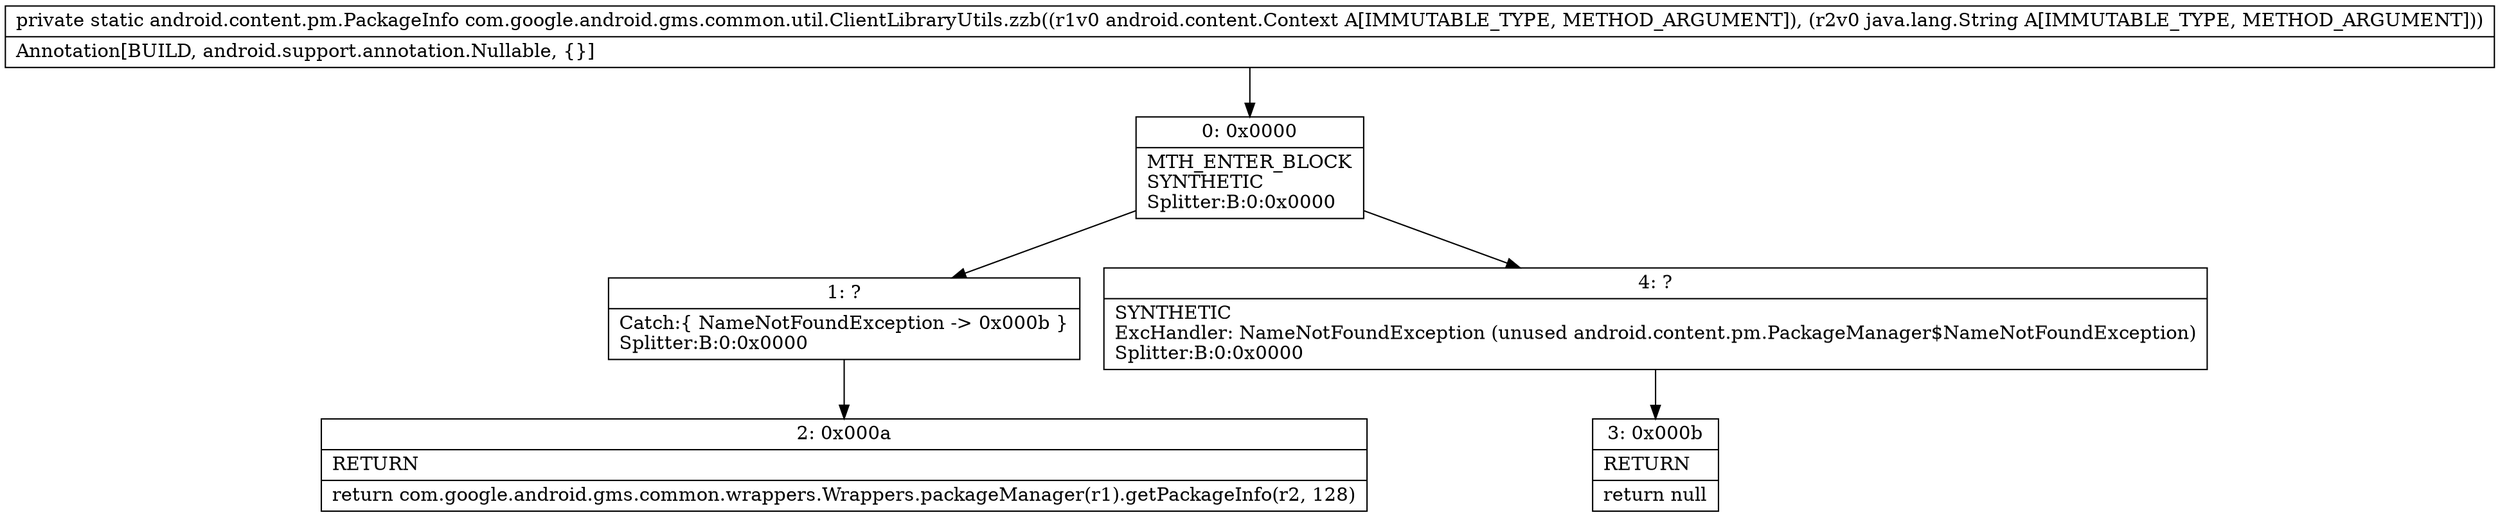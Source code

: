 digraph "CFG forcom.google.android.gms.common.util.ClientLibraryUtils.zzb(Landroid\/content\/Context;Ljava\/lang\/String;)Landroid\/content\/pm\/PackageInfo;" {
Node_0 [shape=record,label="{0\:\ 0x0000|MTH_ENTER_BLOCK\lSYNTHETIC\lSplitter:B:0:0x0000\l}"];
Node_1 [shape=record,label="{1\:\ ?|Catch:\{ NameNotFoundException \-\> 0x000b \}\lSplitter:B:0:0x0000\l}"];
Node_2 [shape=record,label="{2\:\ 0x000a|RETURN\l|return com.google.android.gms.common.wrappers.Wrappers.packageManager(r1).getPackageInfo(r2, 128)\l}"];
Node_3 [shape=record,label="{3\:\ 0x000b|RETURN\l|return null\l}"];
Node_4 [shape=record,label="{4\:\ ?|SYNTHETIC\lExcHandler: NameNotFoundException (unused android.content.pm.PackageManager$NameNotFoundException)\lSplitter:B:0:0x0000\l}"];
MethodNode[shape=record,label="{private static android.content.pm.PackageInfo com.google.android.gms.common.util.ClientLibraryUtils.zzb((r1v0 android.content.Context A[IMMUTABLE_TYPE, METHOD_ARGUMENT]), (r2v0 java.lang.String A[IMMUTABLE_TYPE, METHOD_ARGUMENT]))  | Annotation[BUILD, android.support.annotation.Nullable, \{\}]\l}"];
MethodNode -> Node_0;
Node_0 -> Node_1;
Node_0 -> Node_4;
Node_1 -> Node_2;
Node_4 -> Node_3;
}

